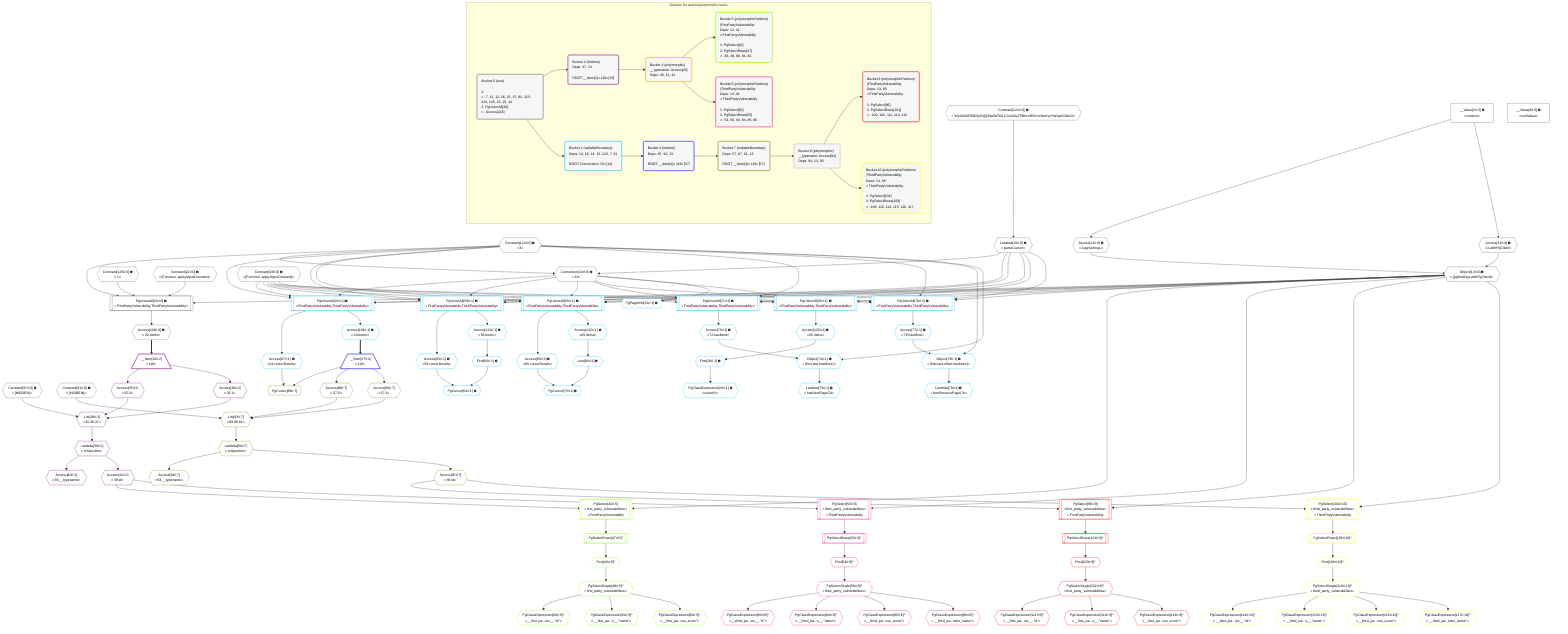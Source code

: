 %%{init: {'themeVariables': { 'fontSize': '12px'}}}%%
graph TD
    classDef path fill:#eee,stroke:#000,color:#000
    classDef plan fill:#fff,stroke-width:1px,color:#000
    classDef itemplan fill:#fff,stroke-width:2px,color:#000
    classDef unbatchedplan fill:#dff,stroke-width:1px,color:#000
    classDef sideeffectplan fill:#fcc,stroke-width:2px,color:#000
    classDef bucket fill:#f6f6f6,color:#000,stroke-width:2px,text-align:left

    subgraph "Buckets for queries/polymorphic/vulns"
    Bucket0("Bucket 0 (root)<br /><br />1: <br />ᐳ: 7, 11, 12, 16, 22, 37, 91, 123, 124, 125, 13, 15, 14<br />2: PgUnionAll[20]<br />ᐳ: Access[118]"):::bucket
    Bucket1("Bucket 1 (nullableBoundary)<br />Deps: 13, 16, 14, 15, 123, 7, 91<br /><br />ROOT Connectionᐸ10ᐳ[14]"):::bucket
    Bucket2("Bucket 2 (listItem)<br />Deps: 37, 13<br /><br />ROOT __Item{2}ᐸ118ᐳ[32]"):::bucket
    Bucket3("Bucket 3 (polymorphic)<br />__typename: Access[40]<br />Deps: 40, 13, 41"):::bucket
    Bucket4("Bucket 4 (listItem)<br />Deps: 87, 91, 13<br /><br />ROOT __Item{4}ᐸ119ᐳ[57]"):::bucket
    Bucket5("Bucket 5 (polymorphicPartition)<br />|FirstPartyVulnerability<br />Deps: 13, 41<br />ᐳFirstPartyVulnerability<br /><br />1: PgSelect[42]<br />2: PgSelectRows[47]<br />ᐳ: 46, 48, 80, 81, 82"):::bucket
    Bucket6("Bucket 6 (polymorphicPartition)<br />|ThirdPartyVulnerability<br />Deps: 13, 41<br />ᐳThirdPartyVulnerability<br /><br />1: PgSelect[50]<br />2: PgSelectRows[55]<br />ᐳ: 54, 56, 83, 84, 85, 86"):::bucket
    Bucket7("Bucket 7 (nullableBoundary)<br />Deps: 57, 87, 91, 13<br /><br />ROOT __Item{4}ᐸ119ᐳ[57]"):::bucket
    Bucket8("Bucket 8 (polymorphic)<br />__typename: Access[94]<br />Deps: 94, 13, 95"):::bucket
    Bucket9("Bucket 9 (polymorphicPartition)<br />|FirstPartyVulnerability<br />Deps: 13, 95<br />ᐳFirstPartyVulnerability<br /><br />1: PgSelect[96]<br />2: PgSelectRows[101]<br />ᐳ: 100, 102, 111, 112, 113"):::bucket
    Bucket10("Bucket 10 (polymorphicPartition)<br />|ThirdPartyVulnerability<br />Deps: 13, 95<br />ᐳThirdPartyVulnerability<br /><br />1: PgSelect[104]<br />2: PgSelectRows[109]<br />ᐳ: 108, 110, 114, 115, 116, 117"):::bucket
    end
    Bucket0 --> Bucket1 & Bucket2
    Bucket1 --> Bucket4
    Bucket2 --> Bucket3
    Bucket3 --> Bucket5 & Bucket6
    Bucket4 --> Bucket7
    Bucket7 --> Bucket8
    Bucket8 --> Bucket9 & Bucket10

    %% plan dependencies
    PgUnionAll20[["PgUnionAll[20∈0] ➊<br />ᐸFirstPartyVulnerability,ThirdPartyVulnerabilityᐳ"]]:::plan
    Object13{{"Object[13∈0] ➊<br />ᐸ{pgSettings,withPgClient}ᐳ"}}:::plan
    Constant123{{"Constant[123∈0] ➊<br />ᐸ3ᐳ"}}:::plan
    Constant125{{"Constant[125∈0] ➊<br />ᐸ1ᐳ"}}:::plan
    Constant22{{"Constant[22∈0] ➊<br />ᐸ[Function: applyInputConstant]ᐳ"}}:::plan
    Object13 & Constant123 & Constant125 & Constant22 --> PgUnionAll20
    Access11{{"Access[11∈0] ➊<br />ᐸ2.pgSettingsᐳ"}}:::plan
    Access12{{"Access[12∈0] ➊<br />ᐸ2.withPgClientᐳ"}}:::plan
    Access11 & Access12 --> Object13
    Connection14{{"Connection[14∈0] ➊<br />ᐸ10ᐳ"}}:::plan
    Lambda15{{"Lambda[15∈0] ➊<br />ᐸparseCursorᐳ"}}:::plan
    Constant123 & Lambda15 --> Connection14
    __Value2["__Value[2∈0] ➊<br />ᐸcontextᐳ"]:::plan
    __Value2 --> Access11
    __Value2 --> Access12
    Constant124{{"Constant[124∈0] ➊<br />ᐸ'WyJkNGRlODQ2NjQ3IiwiMTAiLCJUaGlyZFBhcnR5VnVsbmVyYWJpbGl0eSIᐳ"}}:::plan
    Constant124 --> Lambda15
    Access118{{"Access[118∈0] ➊<br />ᐸ20.itemsᐳ"}}:::plan
    PgUnionAll20 --> Access118
    __Value4["__Value[4∈0] ➊<br />ᐸrootValueᐳ"]:::plan
    Constant16{{"Constant[16∈0] ➊<br />ᐸ[Function: applyInputConstant]ᐳ"}}:::plan
    Constant37{{"Constant[37∈0] ➊<br />ᐸ[HIDDEN]ᐳ"}}:::plan
    Constant91{{"Constant[91∈0] ➊<br />ᐸ[HIDDEN]ᐳ"}}:::plan
    PgUnionAll24[["PgUnionAll[24∈1] ➊<br />ᐸFirstPartyVulnerability,ThirdPartyVulnerabilityᐳ"]]:::plan
    Object13 & Constant16 & Connection14 & Lambda15 & Constant123 --> PgUnionAll24
    PgUnionAll59[["PgUnionAll[59∈1] ➊<br />ᐸFirstPartyVulnerability,ThirdPartyVulnerabilityᐳ"]]:::plan
    Object13 & Constant16 & Connection14 & Lambda15 & Constant123 --> PgUnionAll59
    PgUnionAll65[["PgUnionAll[65∈1] ➊<br />ᐸFirstPartyVulnerability,ThirdPartyVulnerabilityᐳ"]]:::plan
    Object13 & Constant16 & Connection14 & Lambda15 & Constant123 --> PgUnionAll65
    PgUnionAll72[["PgUnionAll[72∈1] ➊<br />ᐸFirstPartyVulnerability,ThirdPartyVulnerabilityᐳ"]]:::plan
    Object13 & Constant16 & Connection14 & Lambda15 & Constant123 --> PgUnionAll72
    PgUnionAll76[["PgUnionAll[76∈1] ➊<br />ᐸFirstPartyVulnerability,ThirdPartyVulnerabilityᐳ"]]:::plan
    Object13 & Constant16 & Connection14 & Lambda15 & Constant123 --> PgUnionAll76
    Object78{{"Object[78∈1] ➊<br />ᐸ{first,last,offset,hasMore}ᐳ"}}:::plan
    Access77{{"Access[77∈1] ➊<br />ᐸ76.hasMoreᐳ"}}:::plan
    Constant123 & Access77 --> Object78
    PgUnionAll25[["PgUnionAll[25∈1] ➊<br />ᐸFirstPartyVulnerability,ThirdPartyVulnerabilityᐳ"]]:::plan
    Object13 & Constant16 & Connection14 --> PgUnionAll25
    Object74{{"Object[74∈1] ➊<br />ᐸ{first,last,hasMore}ᐳ"}}:::plan
    Access73{{"Access[73∈1] ➊<br />ᐸ72.hasMoreᐳ"}}:::plan
    Constant123 & Access73 --> Object74
    PgCursor64{{"PgCursor[64∈1] ➊"}}:::plan
    First60{{"First[60∈1] ➊"}}:::plan
    Access63{{"Access[63∈1] ➊<br />ᐸ59.cursorDetailsᐳ"}}:::plan
    First60 & Access63 --> PgCursor64
    PgCursor70{{"PgCursor[70∈1] ➊"}}:::plan
    Last66{{"Last[66∈1] ➊"}}:::plan
    Access69{{"Access[69∈1] ➊<br />ᐸ65.cursorDetailsᐳ"}}:::plan
    Last66 & Access69 --> PgCursor70
    First26{{"First[26∈1] ➊"}}:::plan
    Access120{{"Access[120∈1] ➊<br />ᐸ25.itemsᐳ"}}:::plan
    Access120 --> First26
    PgClassExpression29{{"PgClassExpression[29∈1] ➊<br />ᐸcount(*)ᐳ"}}:::plan
    First26 --> PgClassExpression29
    PgPageInfo31{{"PgPageInfo[31∈1] ➊"}}:::plan
    Connection14 --> PgPageInfo31
    Access121{{"Access[121∈1] ➊<br />ᐸ59.itemsᐳ"}}:::plan
    Access121 --> First60
    PgUnionAll59 --> Access63
    Access122{{"Access[122∈1] ➊<br />ᐸ65.itemsᐳ"}}:::plan
    Access122 --> Last66
    PgUnionAll65 --> Access69
    PgUnionAll72 --> Access73
    Lambda75{{"Lambda[75∈1] ➊<br />ᐸhasNextPageCbᐳ"}}:::plan
    Object74 --> Lambda75
    PgUnionAll76 --> Access77
    Lambda79{{"Lambda[79∈1] ➊<br />ᐸhasPreviousPageCbᐳ"}}:::plan
    Object78 --> Lambda79
    Access87{{"Access[87∈1] ➊<br />ᐸ24.cursorDetailsᐳ"}}:::plan
    PgUnionAll24 --> Access87
    Access119{{"Access[119∈1] ➊<br />ᐸ24.itemsᐳ"}}:::plan
    PgUnionAll24 --> Access119
    PgUnionAll25 --> Access120
    PgUnionAll59 --> Access121
    PgUnionAll65 --> Access122
    List38{{"List[38∈2]<br />ᐸ35,36,37ᐳ"}}:::plan
    Access35{{"Access[35∈2]<br />ᐸ32.0ᐳ"}}:::plan
    Access36{{"Access[36∈2]<br />ᐸ32.1ᐳ"}}:::plan
    Access35 & Access36 & Constant37 --> List38
    __Item32[/"__Item[32∈2]<br />ᐸ118ᐳ"\]:::itemplan
    Access118 ==> __Item32
    __Item32 --> Access35
    __Item32 --> Access36
    Lambda39{{"Lambda[39∈2]<br />ᐸtoSpecifierᐳ"}}:::plan
    List38 --> Lambda39
    Access40{{"Access[40∈2]<br />ᐸ39.__typenameᐳ"}}:::plan
    Lambda39 --> Access40
    Access41{{"Access[41∈2]<br />ᐸ39.idᐳ"}}:::plan
    Lambda39 --> Access41
    __Item57[/"__Item[57∈4]<br />ᐸ119ᐳ"\]:::itemplan
    Access119 ==> __Item57
    PgSelect42[["PgSelect[42∈5]<br />ᐸfirst_party_vulnerabilitiesᐳ<br />ᐳFirstPartyVulnerability"]]:::plan
    Object13 & Access41 --> PgSelect42
    First46{{"First[46∈5]^"}}:::plan
    PgSelectRows47[["PgSelectRows[47∈5]^"]]:::plan
    PgSelectRows47 --> First46
    PgSelect42 --> PgSelectRows47
    PgSelectSingle48{{"PgSelectSingle[48∈5]^<br />ᐸfirst_party_vulnerabilitiesᐳ"}}:::plan
    First46 --> PgSelectSingle48
    PgClassExpression80{{"PgClassExpression[80∈5]^<br />ᐸ__first_pa...ies__.”id”ᐳ"}}:::plan
    PgSelectSingle48 --> PgClassExpression80
    PgClassExpression81{{"PgClassExpression[81∈5]^<br />ᐸ__first_pa...s__.”name”ᐳ"}}:::plan
    PgSelectSingle48 --> PgClassExpression81
    PgClassExpression82{{"PgClassExpression[82∈5]^<br />ᐸ__first_pa...vss_score”ᐳ"}}:::plan
    PgSelectSingle48 --> PgClassExpression82
    PgSelect50[["PgSelect[50∈6]<br />ᐸthird_party_vulnerabilitiesᐳ<br />ᐳThirdPartyVulnerability"]]:::plan
    Object13 & Access41 --> PgSelect50
    First54{{"First[54∈6]^"}}:::plan
    PgSelectRows55[["PgSelectRows[55∈6]^"]]:::plan
    PgSelectRows55 --> First54
    PgSelect50 --> PgSelectRows55
    PgSelectSingle56{{"PgSelectSingle[56∈6]^<br />ᐸthird_party_vulnerabilitiesᐳ"}}:::plan
    First54 --> PgSelectSingle56
    PgClassExpression83{{"PgClassExpression[83∈6]^<br />ᐸ__third_pa...ies__.”id”ᐳ"}}:::plan
    PgSelectSingle56 --> PgClassExpression83
    PgClassExpression84{{"PgClassExpression[84∈6]^<br />ᐸ__third_pa...s__.”name”ᐳ"}}:::plan
    PgSelectSingle56 --> PgClassExpression84
    PgClassExpression85{{"PgClassExpression[85∈6]^<br />ᐸ__third_pa...vss_score”ᐳ"}}:::plan
    PgSelectSingle56 --> PgClassExpression85
    PgClassExpression86{{"PgClassExpression[86∈6]^<br />ᐸ__third_pa...ndor_name”ᐳ"}}:::plan
    PgSelectSingle56 --> PgClassExpression86
    List92{{"List[92∈7]<br />ᐸ89,90,91ᐳ"}}:::plan
    Access89{{"Access[89∈7]<br />ᐸ57.0ᐳ"}}:::plan
    Access90{{"Access[90∈7]<br />ᐸ57.1ᐳ"}}:::plan
    Access89 & Access90 & Constant91 --> List92
    PgCursor88{{"PgCursor[88∈7]"}}:::plan
    __Item57 & Access87 --> PgCursor88
    __Item57 --> Access89
    __Item57 --> Access90
    Lambda93{{"Lambda[93∈7]<br />ᐸtoSpecifierᐳ"}}:::plan
    List92 --> Lambda93
    Access94{{"Access[94∈7]<br />ᐸ93.__typenameᐳ"}}:::plan
    Lambda93 --> Access94
    Access95{{"Access[95∈7]<br />ᐸ93.idᐳ"}}:::plan
    Lambda93 --> Access95
    PgSelect96[["PgSelect[96∈9]<br />ᐸfirst_party_vulnerabilitiesᐳ<br />ᐳFirstPartyVulnerability"]]:::plan
    Object13 & Access95 --> PgSelect96
    First100{{"First[100∈9]^"}}:::plan
    PgSelectRows101[["PgSelectRows[101∈9]^"]]:::plan
    PgSelectRows101 --> First100
    PgSelect96 --> PgSelectRows101
    PgSelectSingle102{{"PgSelectSingle[102∈9]^<br />ᐸfirst_party_vulnerabilitiesᐳ"}}:::plan
    First100 --> PgSelectSingle102
    PgClassExpression111{{"PgClassExpression[111∈9]^<br />ᐸ__first_pa...ies__.”id”ᐳ"}}:::plan
    PgSelectSingle102 --> PgClassExpression111
    PgClassExpression112{{"PgClassExpression[112∈9]^<br />ᐸ__first_pa...s__.”name”ᐳ"}}:::plan
    PgSelectSingle102 --> PgClassExpression112
    PgClassExpression113{{"PgClassExpression[113∈9]^<br />ᐸ__first_pa...vss_score”ᐳ"}}:::plan
    PgSelectSingle102 --> PgClassExpression113
    PgSelect104[["PgSelect[104∈10]<br />ᐸthird_party_vulnerabilitiesᐳ<br />ᐳThirdPartyVulnerability"]]:::plan
    Object13 & Access95 --> PgSelect104
    First108{{"First[108∈10]^"}}:::plan
    PgSelectRows109[["PgSelectRows[109∈10]^"]]:::plan
    PgSelectRows109 --> First108
    PgSelect104 --> PgSelectRows109
    PgSelectSingle110{{"PgSelectSingle[110∈10]^<br />ᐸthird_party_vulnerabilitiesᐳ"}}:::plan
    First108 --> PgSelectSingle110
    PgClassExpression114{{"PgClassExpression[114∈10]^<br />ᐸ__third_pa...ies__.”id”ᐳ"}}:::plan
    PgSelectSingle110 --> PgClassExpression114
    PgClassExpression115{{"PgClassExpression[115∈10]^<br />ᐸ__third_pa...s__.”name”ᐳ"}}:::plan
    PgSelectSingle110 --> PgClassExpression115
    PgClassExpression116{{"PgClassExpression[116∈10]^<br />ᐸ__third_pa...vss_score”ᐳ"}}:::plan
    PgSelectSingle110 --> PgClassExpression116
    PgClassExpression117{{"PgClassExpression[117∈10]^<br />ᐸ__third_pa...ndor_name”ᐳ"}}:::plan
    PgSelectSingle110 --> PgClassExpression117

    %% define steps
    classDef bucket0 stroke:#696969
    class Bucket0,__Value2,__Value4,Access11,Access12,Object13,Connection14,Lambda15,Constant16,PgUnionAll20,Constant22,Constant37,Constant91,Access118,Constant123,Constant124,Constant125 bucket0
    classDef bucket1 stroke:#00bfff
    class Bucket1,PgUnionAll24,PgUnionAll25,First26,PgClassExpression29,PgPageInfo31,PgUnionAll59,First60,Access63,PgCursor64,PgUnionAll65,Last66,Access69,PgCursor70,PgUnionAll72,Access73,Object74,Lambda75,PgUnionAll76,Access77,Object78,Lambda79,Access87,Access119,Access120,Access121,Access122 bucket1
    classDef bucket2 stroke:#7f007f
    class Bucket2,__Item32,Access35,Access36,List38,Lambda39,Access40,Access41 bucket2
    classDef bucket3 stroke:#ffa500
    class Bucket3 bucket3
    classDef bucket4 stroke:#0000ff
    class Bucket4,__Item57 bucket4
    classDef bucket5 stroke:#7fff00
    class Bucket5,PgSelect42,First46,PgSelectRows47,PgSelectSingle48,PgClassExpression80,PgClassExpression81,PgClassExpression82 bucket5
    classDef bucket6 stroke:#ff1493
    class Bucket6,PgSelect50,First54,PgSelectRows55,PgSelectSingle56,PgClassExpression83,PgClassExpression84,PgClassExpression85,PgClassExpression86 bucket6
    classDef bucket7 stroke:#808000
    class Bucket7,PgCursor88,Access89,Access90,List92,Lambda93,Access94,Access95 bucket7
    classDef bucket8 stroke:#dda0dd
    class Bucket8 bucket8
    classDef bucket9 stroke:#ff0000
    class Bucket9,PgSelect96,First100,PgSelectRows101,PgSelectSingle102,PgClassExpression111,PgClassExpression112,PgClassExpression113 bucket9
    classDef bucket10 stroke:#ffff00
    class Bucket10,PgSelect104,First108,PgSelectRows109,PgSelectSingle110,PgClassExpression114,PgClassExpression115,PgClassExpression116,PgClassExpression117 bucket10